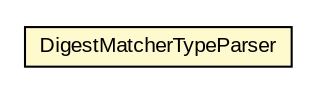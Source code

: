#!/usr/local/bin/dot
#
# Class diagram 
# Generated by UMLGraph version R5_6-24-gf6e263 (http://www.umlgraph.org/)
#

digraph G {
	edge [fontname="arial",fontsize=10,labelfontname="arial",labelfontsize=10];
	node [fontname="arial",fontsize=10,shape=plaintext];
	nodesep=0.25;
	ranksep=0.5;
	// eu.europa.esig.dss.jaxb.parsers.DigestMatcherTypeParser
	c333696 [label=<<table title="eu.europa.esig.dss.jaxb.parsers.DigestMatcherTypeParser" border="0" cellborder="1" cellspacing="0" cellpadding="2" port="p" bgcolor="lemonChiffon" href="./DigestMatcherTypeParser.html">
		<tr><td><table border="0" cellspacing="0" cellpadding="1">
<tr><td align="center" balign="center"> DigestMatcherTypeParser </td></tr>
		</table></td></tr>
		</table>>, URL="./DigestMatcherTypeParser.html", fontname="arial", fontcolor="black", fontsize=10.0];
}


